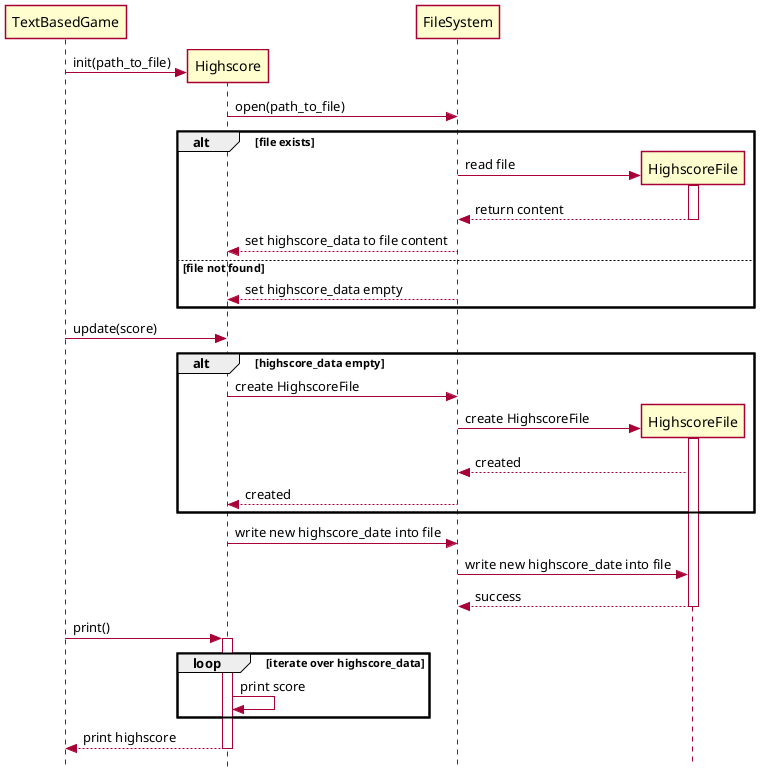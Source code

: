 @startuml
skin rose
skinparam style strictuml

participant TextBasedGame
participant Highscore
participant FileSystem
participant HighscoreFile

create Highscore
TextBasedGame -> Highscore: init(path_to_file)
Highscore -> FileSystem: open(path_to_file)
alt file exists
    create HighscoreFile
    FileSystem -> HighscoreFile: read file
    activate HighscoreFile
    HighscoreFile --> FileSystem: return content
    deactivate HighscoreFile
    FileSystem --> Highscore: set highscore_data to file content
else file not found
    FileSystem --> Highscore: set highscore_data empty
end
TextBasedGame -> Highscore: update(score)
alt highscore_data empty
    Highscore -> FileSystem: create HighscoreFile
    create HighscoreFile
    FileSystem -> HighscoreFile: create HighscoreFile
    activate HighscoreFile
    HighscoreFile --> FileSystem: created
    FileSystem --> Highscore: created
end
Highscore -> FileSystem: write new highscore_date into file
FileSystem -> HighscoreFile: write new highscore_date into file
HighscoreFile --> FileSystem: success
deactivate HighscoreFile
TextBasedGame -> Highscore: print()
activate Highscore
loop iterate over highscore_data
    Highscore -> Highscore: print score
end
Highscore --> TextBasedGame: print highscore
deactivate Highscore
@enduml